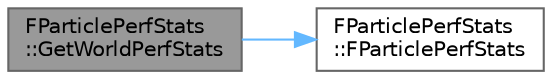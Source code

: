 digraph "FParticlePerfStats::GetWorldPerfStats"
{
 // INTERACTIVE_SVG=YES
 // LATEX_PDF_SIZE
  bgcolor="transparent";
  edge [fontname=Helvetica,fontsize=10,labelfontname=Helvetica,labelfontsize=10];
  node [fontname=Helvetica,fontsize=10,shape=box,height=0.2,width=0.4];
  rankdir="LR";
  Node1 [id="Node000001",label="FParticlePerfStats\l::GetWorldPerfStats",height=0.2,width=0.4,color="gray40", fillcolor="grey60", style="filled", fontcolor="black",tooltip=" "];
  Node1 -> Node2 [id="edge1_Node000001_Node000002",color="steelblue1",style="solid",tooltip=" "];
  Node2 [id="Node000002",label="FParticlePerfStats\l::FParticlePerfStats",height=0.2,width=0.4,color="grey40", fillcolor="white", style="filled",URL="$d1/d62/structFParticlePerfStats.html#a5c4b1f103d729c17880bff31d3b1ba86",tooltip=" "];
}
